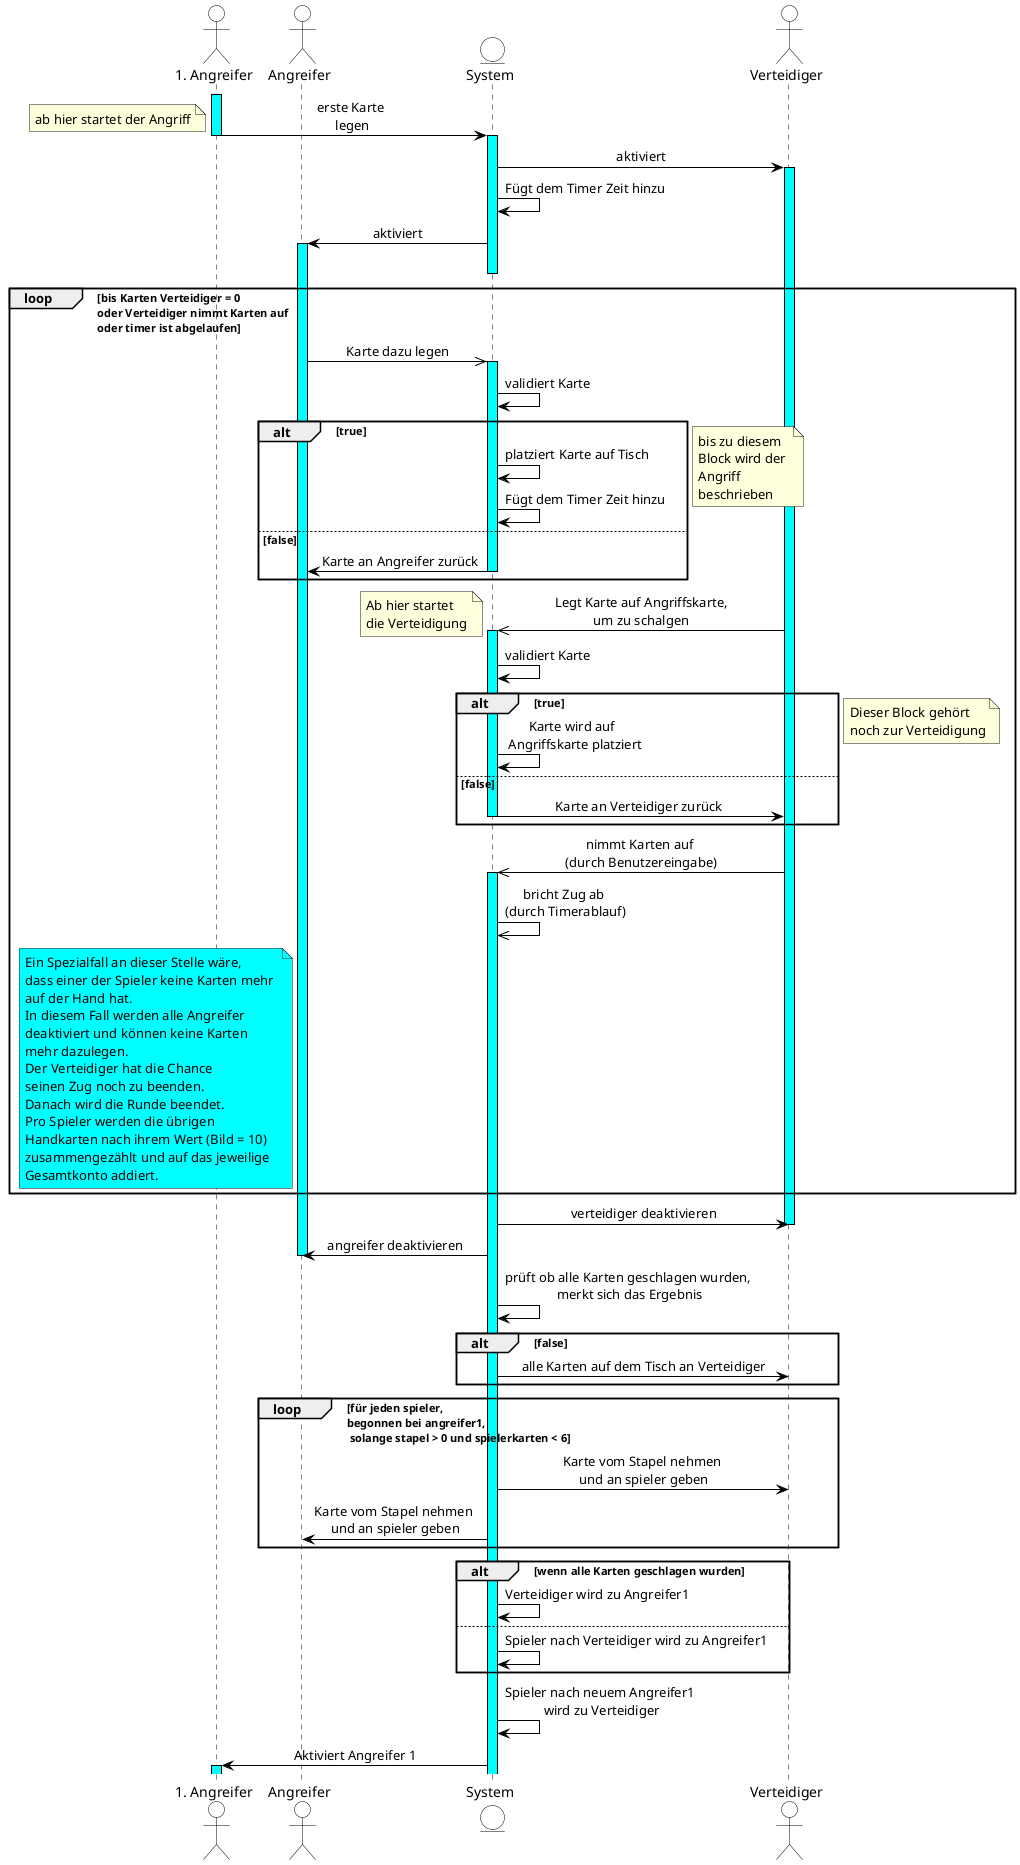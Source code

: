 @startuml Durak Zug

skinparam {
    ArrowColor black
    ActorBorderColor black
    ActorBackgroundColor white
    ActorFontColor black

    EntityBackgroundColor lawnGreen
    EntityBackgroundColor white
    EntityBorderColor black

    SequenceMessageAlignment center 
}

skinparam sequence {
    LifeLineBorderColor black
    LifeLineBackgroundColor #aqua
}

skinparam Shadowing false

'-----------------------------------------------------

actor "1. Angreifer" as a1
actor "Angreifer" as a
entity System as sys
actor Verteidiger as v

'-----------------------------------------------------
activate a1
a1 -> sys --++: erste Karte \nlegen
note left: ab hier startet der Angriff


sys -> v ++ : aktiviert
sys -> sys : Fügt dem Timer Zeit hinzu
sys -> a ++-- : aktiviert


loop bis Karten Verteidiger = 0 \noder Verteidiger nimmt Karten auf \noder timer ist abgelaufen
    
    a ->> sys ++: Karte dazu legen

    sys -> sys : validiert Karte

    alt true

        sys -> sys : platziert Karte auf Tisch
        sys -> sys : Fügt dem Timer Zeit hinzu

    else false

        sys -> a --: Karte an Angreifer zurück

    end
    note left: bis zu diesem \nBlock wird der \nAngriff \nbeschrieben

    v ->> sys ++ : Legt Karte auf Angriffskarte,\num zu schalgen
    note left: Ab hier startet \ndie Verteidigung

    sys -> sys : validiert Karte

    alt true

        sys -> sys : Karte wird auf \n Angriffskarte platziert

    else false

        sys -> v -- : Karte an Verteidiger zurück

    end
    note left: Dieser Block gehört \nnoch zur Verteidigung

    v ->> sys ++ : nimmt Karten auf \n(durch Benutzereingabe)
    sys ->> sys: bricht Zug ab \n(durch Timerablauf)
    note left of a #aqua
    Ein Spezialfall an dieser Stelle wäre,
    dass einer der Spieler keine Karten mehr 
    auf der Hand hat.
    In diesem Fall werden alle Angreifer 
    deaktiviert und können keine Karten 
    mehr dazulegen.
    Der Verteidiger hat die Chance 
    seinen Zug noch zu beenden.
    Danach wird die Runde beendet.
    Pro Spieler werden die übrigen 
    Handkarten nach ihrem Wert (Bild = 10) 
    zusammengezählt und auf das jeweilige 
    Gesamtkonto addiert.
    end note

end


sys -> v : verteidiger deaktivieren
deactivate v
sys -> a : angreifer deaktivieren
deactivate a

sys -> sys : prüft ob alle Karten geschlagen wurden, \nmerkt sich das Ergebnis

alt false

    sys -> v : alle Karten auf dem Tisch an Verteidiger

end

loop für jeden spieler, \nbegonnen bei angreifer1, \n solange stapel > 0 und spielerkarten < 6
    sys -> v : Karte vom Stapel nehmen \nund an spieler geben
    sys -> a : Karte vom Stapel nehmen \nund an spieler geben
end

alt wenn alle Karten geschlagen wurden
    sys -> sys : Verteidiger wird zu Angreifer1

else
    sys -> sys : Spieler nach Verteidiger wird zu Angreifer1
end

sys -> sys : Spieler nach neuem Angreifer1 \nwird zu Verteidiger

sys -> a1 ++ : Aktiviert Angreifer 1


@enduml